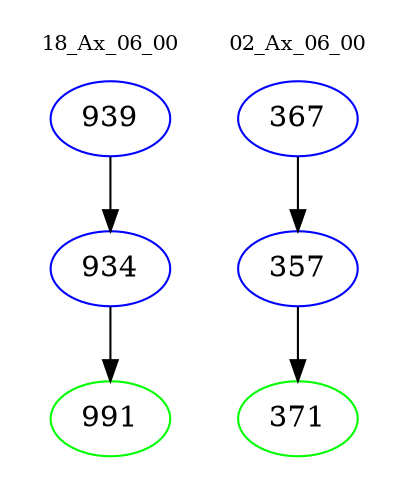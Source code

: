 digraph{
subgraph cluster_0 {
color = white
label = "18_Ax_06_00";
fontsize=10;
T0_939 [label="939", color="blue"]
T0_939 -> T0_934 [color="black"]
T0_934 [label="934", color="blue"]
T0_934 -> T0_991 [color="black"]
T0_991 [label="991", color="green"]
}
subgraph cluster_1 {
color = white
label = "02_Ax_06_00";
fontsize=10;
T1_367 [label="367", color="blue"]
T1_367 -> T1_357 [color="black"]
T1_357 [label="357", color="blue"]
T1_357 -> T1_371 [color="black"]
T1_371 [label="371", color="green"]
}
}
